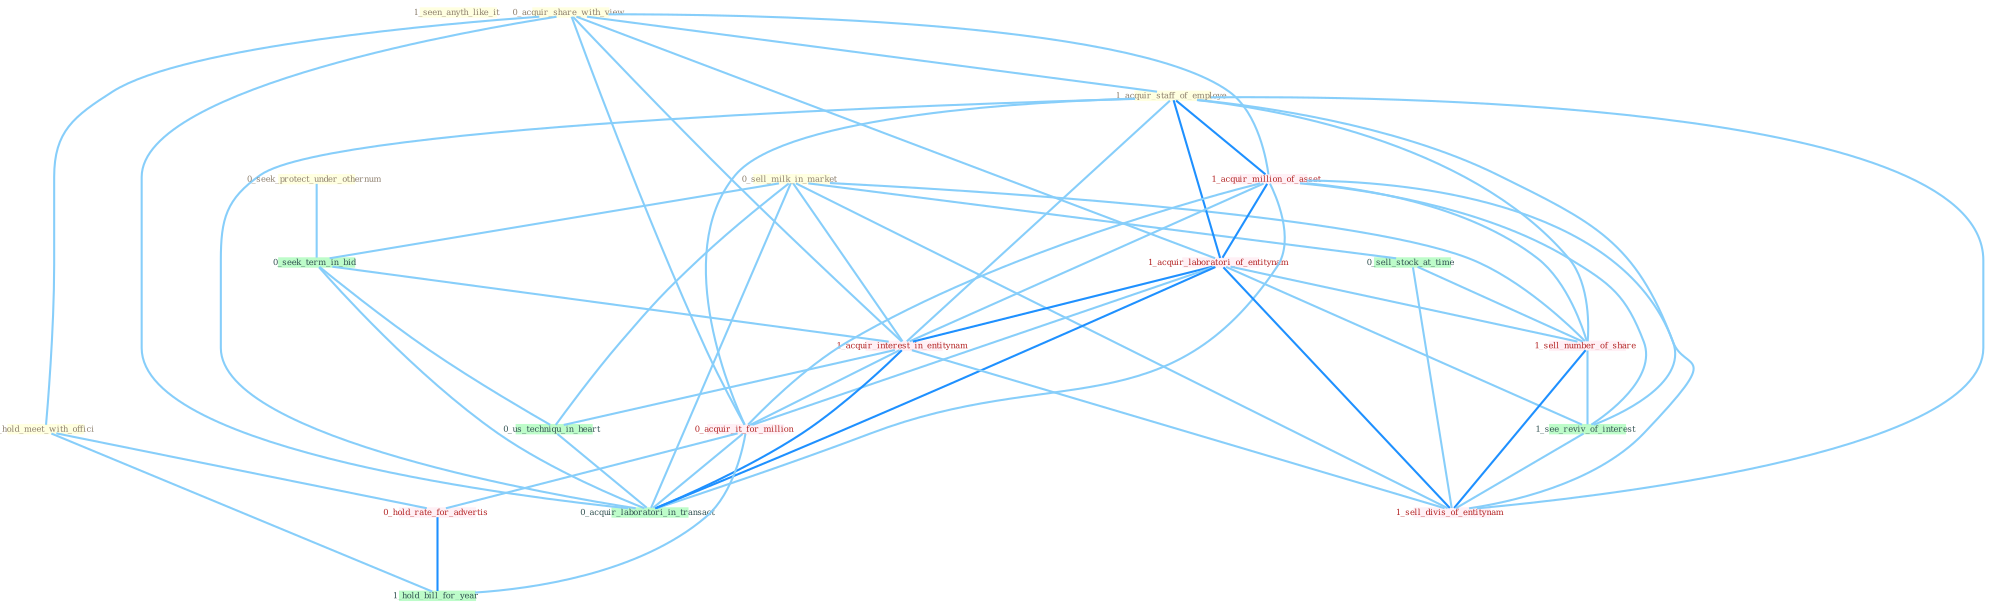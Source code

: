 Graph G{ 
    node
    [shape=polygon,style=filled,width=.5,height=.06,color="#BDFCC9",fixedsize=true,fontsize=4,
    fontcolor="#2f4f4f"];
    {node
    [color="#ffffe0", fontcolor="#8b7d6b"] "1_seen_anyth_like_it " "0_acquir_share_with_view " "0_sell_milk_in_market " "1_hold_meet_with_offici " "1_acquir_staff_of_employe " "0_seek_protect_under_othernum "}
{node [color="#fff0f5", fontcolor="#b22222"] "1_acquir_million_of_asset " "1_acquir_laboratori_of_entitynam " "1_acquir_interest_in_entitynam " "0_acquir_it_for_million " "0_hold_rate_for_advertis " "1_sell_number_of_share " "1_sell_divis_of_entitynam "}
edge [color="#B0E2FF"];

	"0_acquir_share_with_view " -- "1_hold_meet_with_offici " [w="1", color="#87cefa" ];
	"0_acquir_share_with_view " -- "1_acquir_staff_of_employe " [w="1", color="#87cefa" ];
	"0_acquir_share_with_view " -- "1_acquir_million_of_asset " [w="1", color="#87cefa" ];
	"0_acquir_share_with_view " -- "1_acquir_laboratori_of_entitynam " [w="1", color="#87cefa" ];
	"0_acquir_share_with_view " -- "1_acquir_interest_in_entitynam " [w="1", color="#87cefa" ];
	"0_acquir_share_with_view " -- "0_acquir_it_for_million " [w="1", color="#87cefa" ];
	"0_acquir_share_with_view " -- "0_acquir_laboratori_in_transact " [w="1", color="#87cefa" ];
	"0_sell_milk_in_market " -- "0_seek_term_in_bid " [w="1", color="#87cefa" ];
	"0_sell_milk_in_market " -- "1_acquir_interest_in_entitynam " [w="1", color="#87cefa" ];
	"0_sell_milk_in_market " -- "0_us_techniqu_in_heart " [w="1", color="#87cefa" ];
	"0_sell_milk_in_market " -- "0_acquir_laboratori_in_transact " [w="1", color="#87cefa" ];
	"0_sell_milk_in_market " -- "0_sell_stock_at_time " [w="1", color="#87cefa" ];
	"0_sell_milk_in_market " -- "1_sell_number_of_share " [w="1", color="#87cefa" ];
	"0_sell_milk_in_market " -- "1_sell_divis_of_entitynam " [w="1", color="#87cefa" ];
	"1_hold_meet_with_offici " -- "0_hold_rate_for_advertis " [w="1", color="#87cefa" ];
	"1_hold_meet_with_offici " -- "1_hold_bill_for_year " [w="1", color="#87cefa" ];
	"1_acquir_staff_of_employe " -- "1_acquir_million_of_asset " [w="2", color="#1e90ff" , len=0.8];
	"1_acquir_staff_of_employe " -- "1_acquir_laboratori_of_entitynam " [w="2", color="#1e90ff" , len=0.8];
	"1_acquir_staff_of_employe " -- "1_acquir_interest_in_entitynam " [w="1", color="#87cefa" ];
	"1_acquir_staff_of_employe " -- "0_acquir_it_for_million " [w="1", color="#87cefa" ];
	"1_acquir_staff_of_employe " -- "0_acquir_laboratori_in_transact " [w="1", color="#87cefa" ];
	"1_acquir_staff_of_employe " -- "1_sell_number_of_share " [w="1", color="#87cefa" ];
	"1_acquir_staff_of_employe " -- "1_see_reviv_of_interest " [w="1", color="#87cefa" ];
	"1_acquir_staff_of_employe " -- "1_sell_divis_of_entitynam " [w="1", color="#87cefa" ];
	"0_seek_protect_under_othernum " -- "0_seek_term_in_bid " [w="1", color="#87cefa" ];
	"1_acquir_million_of_asset " -- "1_acquir_laboratori_of_entitynam " [w="2", color="#1e90ff" , len=0.8];
	"1_acquir_million_of_asset " -- "1_acquir_interest_in_entitynam " [w="1", color="#87cefa" ];
	"1_acquir_million_of_asset " -- "0_acquir_it_for_million " [w="1", color="#87cefa" ];
	"1_acquir_million_of_asset " -- "0_acquir_laboratori_in_transact " [w="1", color="#87cefa" ];
	"1_acquir_million_of_asset " -- "1_sell_number_of_share " [w="1", color="#87cefa" ];
	"1_acquir_million_of_asset " -- "1_see_reviv_of_interest " [w="1", color="#87cefa" ];
	"1_acquir_million_of_asset " -- "1_sell_divis_of_entitynam " [w="1", color="#87cefa" ];
	"1_acquir_laboratori_of_entitynam " -- "1_acquir_interest_in_entitynam " [w="2", color="#1e90ff" , len=0.8];
	"1_acquir_laboratori_of_entitynam " -- "0_acquir_it_for_million " [w="1", color="#87cefa" ];
	"1_acquir_laboratori_of_entitynam " -- "0_acquir_laboratori_in_transact " [w="2", color="#1e90ff" , len=0.8];
	"1_acquir_laboratori_of_entitynam " -- "1_sell_number_of_share " [w="1", color="#87cefa" ];
	"1_acquir_laboratori_of_entitynam " -- "1_see_reviv_of_interest " [w="1", color="#87cefa" ];
	"1_acquir_laboratori_of_entitynam " -- "1_sell_divis_of_entitynam " [w="2", color="#1e90ff" , len=0.8];
	"0_seek_term_in_bid " -- "1_acquir_interest_in_entitynam " [w="1", color="#87cefa" ];
	"0_seek_term_in_bid " -- "0_us_techniqu_in_heart " [w="1", color="#87cefa" ];
	"0_seek_term_in_bid " -- "0_acquir_laboratori_in_transact " [w="1", color="#87cefa" ];
	"1_acquir_interest_in_entitynam " -- "0_us_techniqu_in_heart " [w="1", color="#87cefa" ];
	"1_acquir_interest_in_entitynam " -- "0_acquir_it_for_million " [w="1", color="#87cefa" ];
	"1_acquir_interest_in_entitynam " -- "0_acquir_laboratori_in_transact " [w="2", color="#1e90ff" , len=0.8];
	"1_acquir_interest_in_entitynam " -- "1_sell_divis_of_entitynam " [w="1", color="#87cefa" ];
	"0_us_techniqu_in_heart " -- "0_acquir_laboratori_in_transact " [w="1", color="#87cefa" ];
	"0_acquir_it_for_million " -- "0_hold_rate_for_advertis " [w="1", color="#87cefa" ];
	"0_acquir_it_for_million " -- "0_acquir_laboratori_in_transact " [w="1", color="#87cefa" ];
	"0_acquir_it_for_million " -- "1_hold_bill_for_year " [w="1", color="#87cefa" ];
	"0_hold_rate_for_advertis " -- "1_hold_bill_for_year " [w="2", color="#1e90ff" , len=0.8];
	"0_sell_stock_at_time " -- "1_sell_number_of_share " [w="1", color="#87cefa" ];
	"0_sell_stock_at_time " -- "1_sell_divis_of_entitynam " [w="1", color="#87cefa" ];
	"1_sell_number_of_share " -- "1_see_reviv_of_interest " [w="1", color="#87cefa" ];
	"1_sell_number_of_share " -- "1_sell_divis_of_entitynam " [w="2", color="#1e90ff" , len=0.8];
	"1_see_reviv_of_interest " -- "1_sell_divis_of_entitynam " [w="1", color="#87cefa" ];
}